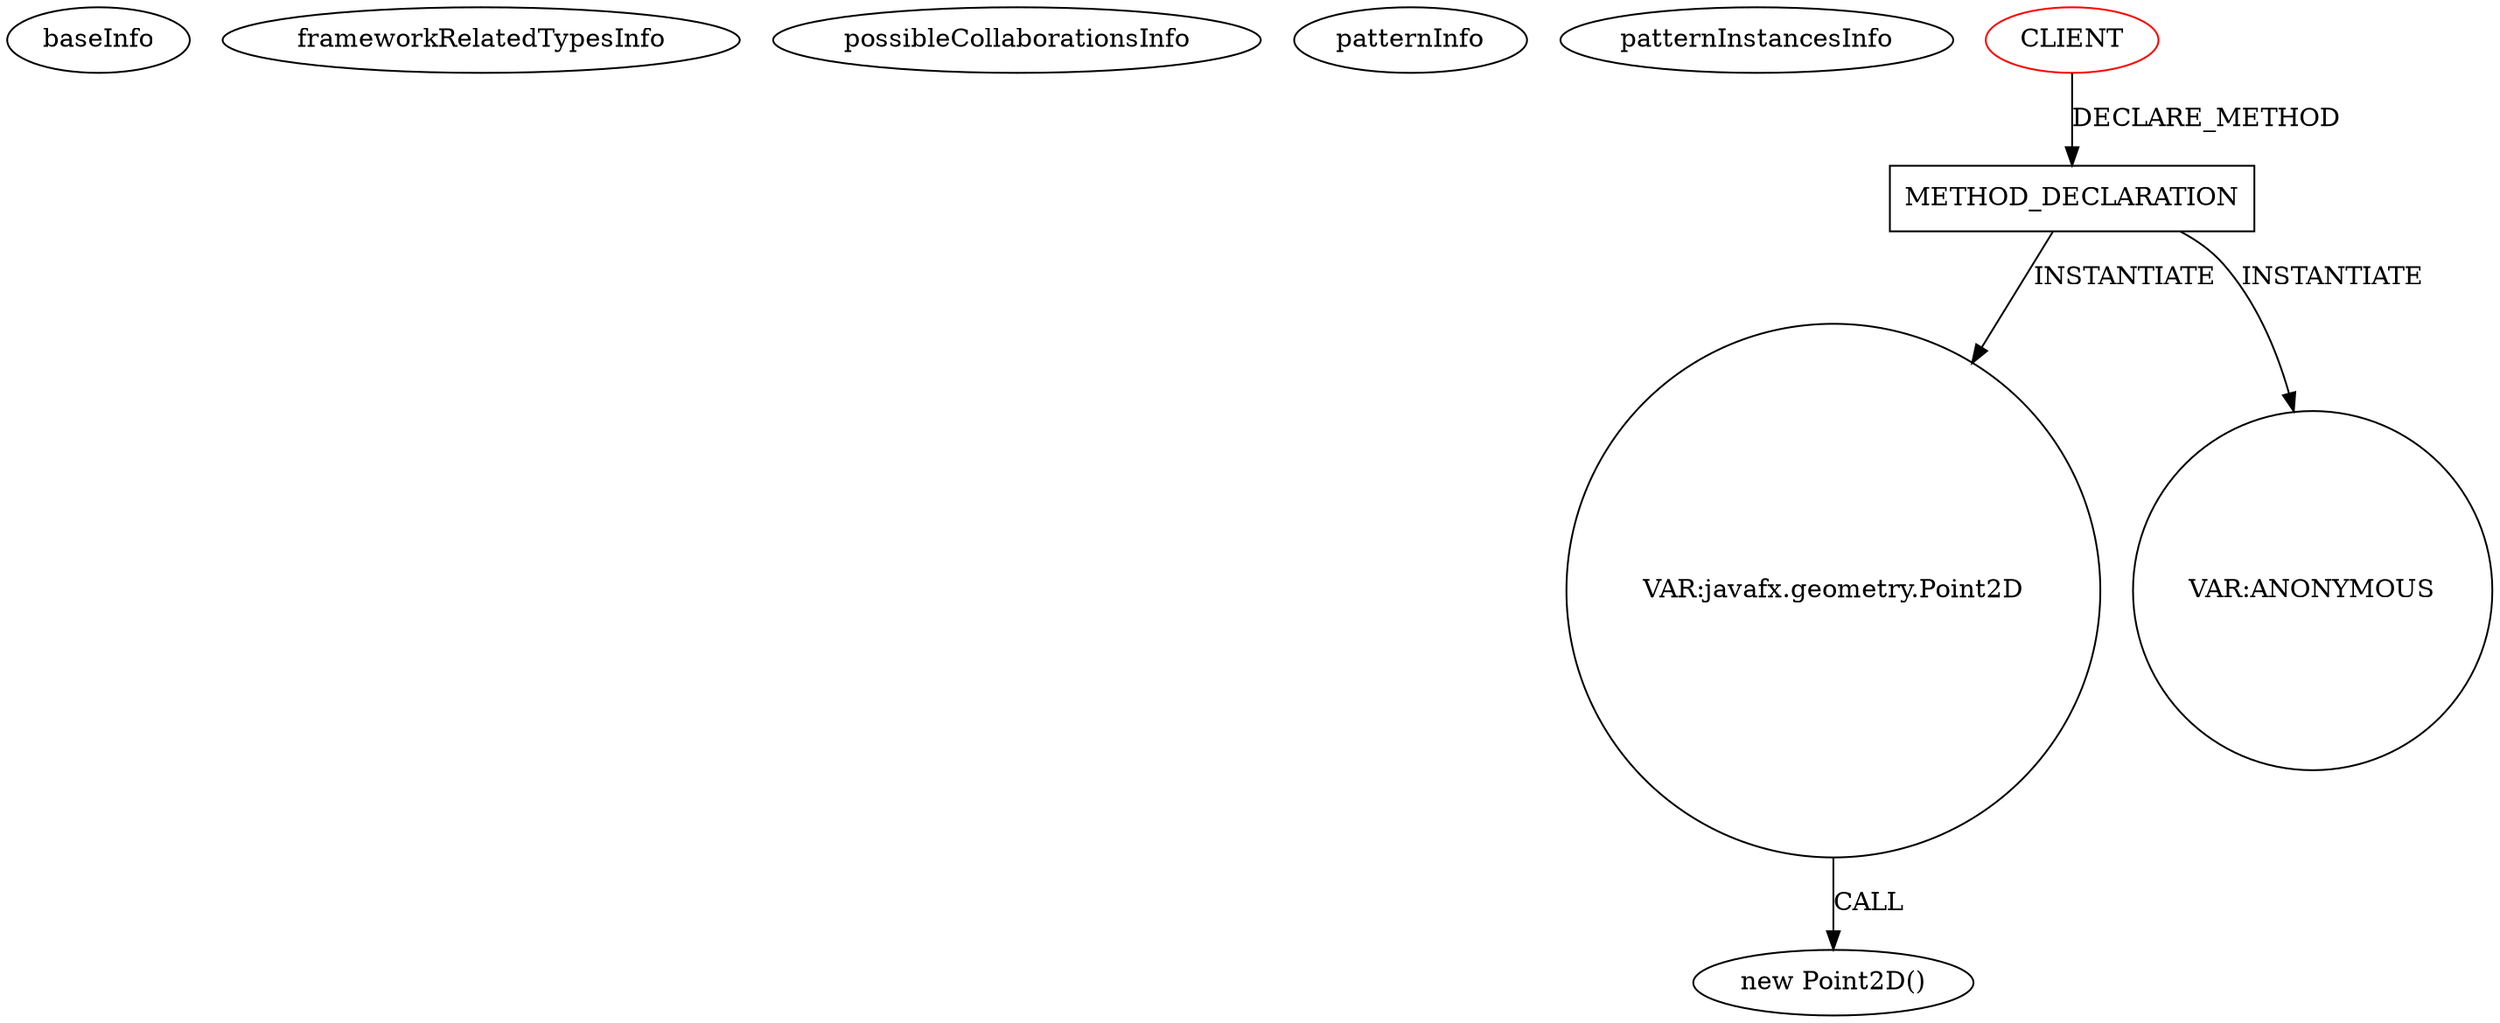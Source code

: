 digraph {
baseInfo[graphId=2200,category="pattern",isAnonymous=false,possibleRelation=false]
frameworkRelatedTypesInfo[]
possibleCollaborationsInfo[]
patternInfo[frequency=4.0,patternRootClient=0]
patternInstancesInfo[0="prashker-KingsSGF~/prashker-KingsSGF/KingsSGF-master/src/uiSam/HexTileView.java~HexTileView~3900",1="prashker-KingsSGF~/prashker-KingsSGF/KingsSGF-master/src/uiSam/ThingView.java~ThingView~3940",2="wwtg99-POMA~/wwtg99-POMA/POMA-master/src/cn/edu/suda/core/network/VisualNode.java~VisualNode~4801",3="prashker-KingsSGF~/prashker-KingsSGF/KingsSGF-master/src/uiSam/BankView.java~BankView~3932"]
232[label="new Point2D()",vertexType="CONSTRUCTOR_CALL",isFrameworkType=false]
233[label="VAR:javafx.geometry.Point2D",vertexType="VARIABLE_EXPRESION",isFrameworkType=false,shape=circle]
144[label="METHOD_DECLARATION",vertexType="CLIENT_METHOD_DECLARATION",isFrameworkType=false,shape=box]
0[label="CLIENT",vertexType="ROOT_CLIENT_CLASS_DECLARATION",isFrameworkType=false,color=red]
161[label="VAR:ANONYMOUS",vertexType="VARIABLE_EXPRESION",isFrameworkType=false,shape=circle]
0->144[label="DECLARE_METHOD"]
144->161[label="INSTANTIATE"]
144->233[label="INSTANTIATE"]
233->232[label="CALL"]
}
